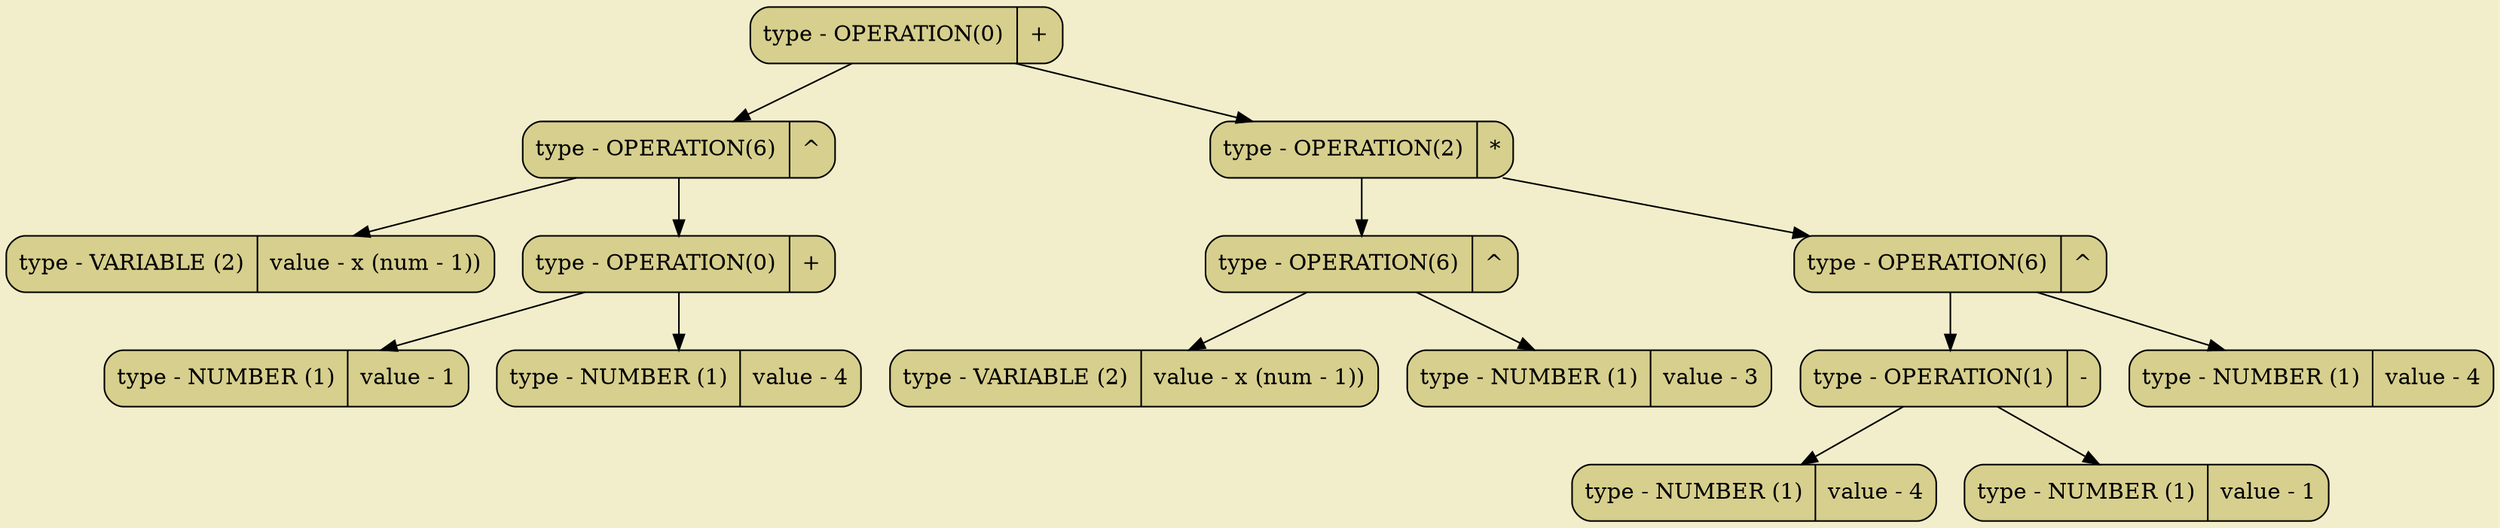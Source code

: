 digraph
{
bgcolor="#F2EECB";
rankdir = TB;
POINT_0x6295e31396d0[shape=Mrecord, label = "type - OPERATION(0) | +", style="filled",fillcolor="#D7CF8D"]
POINT_0x6295e31395b0[shape=Mrecord, label = "type - OPERATION(6) | ^", style="filled",fillcolor="#D7CF8D"]
POINT_0x6295e3139580[shape=Mrecord, label = "type - VARIABLE (2) | value - x (num - 1))", style="filled",fillcolor="#D7CF8D"]
POINT_0x6295e3139640[shape=Mrecord, label = "type - OPERATION(0) | +", style="filled",fillcolor="#D7CF8D"]
POINT_0x6295e3139610[shape=Mrecord, label = "type - NUMBER (1) | value - 1", style="filled",fillcolor="#D7CF8D"]
POINT_0x6295e3139670[shape=Mrecord, label = "type - NUMBER (1) | value - 4", style="filled",fillcolor="#D7CF8D"]
POINT_0x6295e31397b0[shape=Mrecord, label = "type - OPERATION(2) | *", style="filled",fillcolor="#D7CF8D"]
POINT_0x6295e3139750[shape=Mrecord, label = "type - OPERATION(6) | ^", style="filled",fillcolor="#D7CF8D"]
POINT_0x6295e3139720[shape=Mrecord, label = "type - VARIABLE (2) | value - x (num - 1))", style="filled",fillcolor="#D7CF8D"]
POINT_0x6295e3139780[shape=Mrecord, label = "type - NUMBER (1) | value - 3", style="filled",fillcolor="#D7CF8D"]
POINT_0x6295e31398d0[shape=Mrecord, label = "type - OPERATION(6) | ^", style="filled",fillcolor="#D7CF8D"]
POINT_0x6295e3139840[shape=Mrecord, label = "type - OPERATION(1) | -", style="filled",fillcolor="#D7CF8D"]
POINT_0x6295e3139810[shape=Mrecord, label = "type - NUMBER (1) | value - 4", style="filled",fillcolor="#D7CF8D"]
POINT_0x6295e3139870[shape=Mrecord, label = "type - NUMBER (1) | value - 1", style="filled",fillcolor="#D7CF8D"]
POINT_0x6295e3139900[shape=Mrecord, label = "type - NUMBER (1) | value - 4", style="filled",fillcolor="#D7CF8D"]
POINT_0x6295e31396d0 -> POINT_0x6295e31395b0
POINT_0x6295e31396d0 -> POINT_0x6295e31397b0
POINT_0x6295e31395b0 -> POINT_0x6295e3139580
POINT_0x6295e31395b0 -> POINT_0x6295e3139640
POINT_0x6295e3139640 -> POINT_0x6295e3139610
POINT_0x6295e3139640 -> POINT_0x6295e3139670
POINT_0x6295e31397b0 -> POINT_0x6295e3139750
POINT_0x6295e31397b0 -> POINT_0x6295e31398d0
POINT_0x6295e3139750 -> POINT_0x6295e3139720
POINT_0x6295e3139750 -> POINT_0x6295e3139780
POINT_0x6295e31398d0 -> POINT_0x6295e3139840
POINT_0x6295e31398d0 -> POINT_0x6295e3139900
POINT_0x6295e3139840 -> POINT_0x6295e3139810
POINT_0x6295e3139840 -> POINT_0x6295e3139870
}

